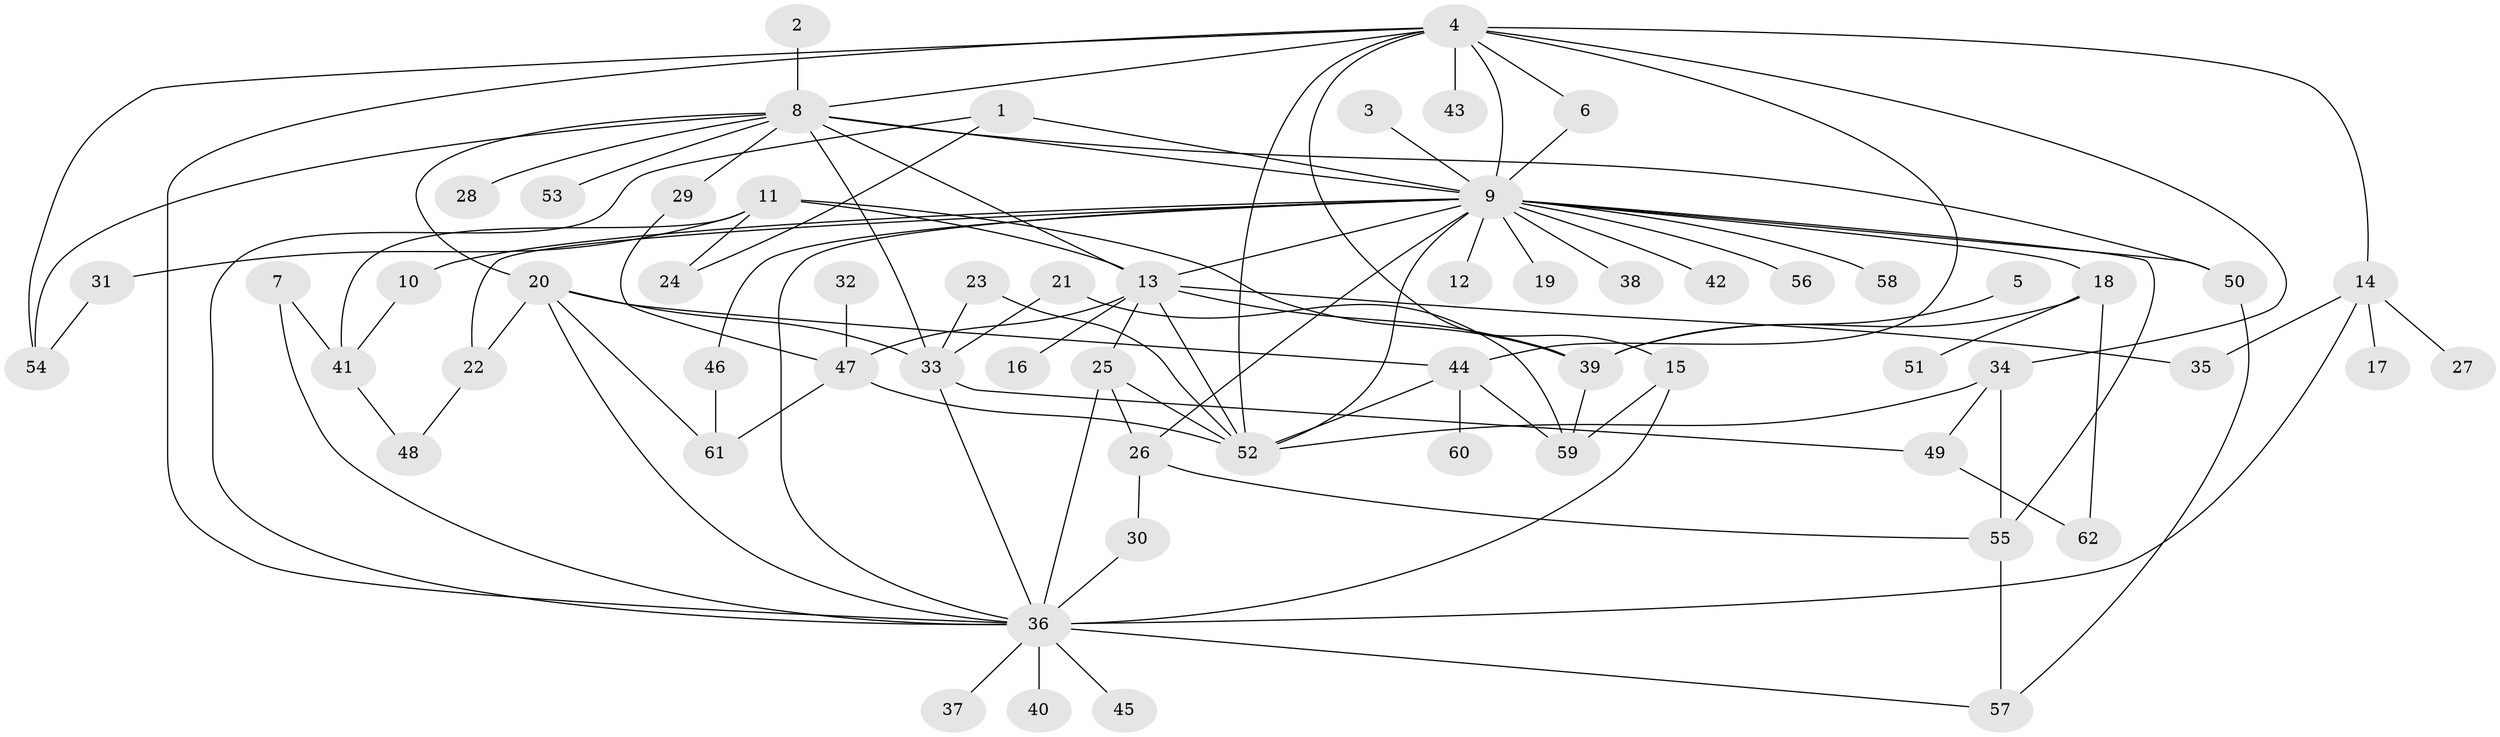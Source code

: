 // original degree distribution, {18: 0.008130081300813009, 4: 0.056910569105691054, 28: 0.008130081300813009, 14: 0.008130081300813009, 15: 0.008130081300813009, 2: 0.2845528455284553, 7: 0.016260162601626018, 13: 0.008130081300813009, 1: 0.42276422764227645, 5: 0.056910569105691054, 6: 0.024390243902439025, 9: 0.008130081300813009, 3: 0.08130081300813008, 10: 0.008130081300813009}
// Generated by graph-tools (version 1.1) at 2025/01/03/09/25 03:01:48]
// undirected, 62 vertices, 105 edges
graph export_dot {
graph [start="1"]
  node [color=gray90,style=filled];
  1;
  2;
  3;
  4;
  5;
  6;
  7;
  8;
  9;
  10;
  11;
  12;
  13;
  14;
  15;
  16;
  17;
  18;
  19;
  20;
  21;
  22;
  23;
  24;
  25;
  26;
  27;
  28;
  29;
  30;
  31;
  32;
  33;
  34;
  35;
  36;
  37;
  38;
  39;
  40;
  41;
  42;
  43;
  44;
  45;
  46;
  47;
  48;
  49;
  50;
  51;
  52;
  53;
  54;
  55;
  56;
  57;
  58;
  59;
  60;
  61;
  62;
  1 -- 9 [weight=1.0];
  1 -- 24 [weight=1.0];
  1 -- 36 [weight=1.0];
  2 -- 8 [weight=1.0];
  3 -- 9 [weight=1.0];
  4 -- 6 [weight=1.0];
  4 -- 8 [weight=1.0];
  4 -- 9 [weight=1.0];
  4 -- 14 [weight=1.0];
  4 -- 15 [weight=1.0];
  4 -- 34 [weight=1.0];
  4 -- 36 [weight=1.0];
  4 -- 43 [weight=1.0];
  4 -- 44 [weight=1.0];
  4 -- 52 [weight=1.0];
  4 -- 54 [weight=1.0];
  5 -- 39 [weight=1.0];
  6 -- 9 [weight=1.0];
  7 -- 36 [weight=1.0];
  7 -- 41 [weight=1.0];
  8 -- 9 [weight=1.0];
  8 -- 13 [weight=1.0];
  8 -- 20 [weight=1.0];
  8 -- 28 [weight=1.0];
  8 -- 29 [weight=1.0];
  8 -- 33 [weight=1.0];
  8 -- 50 [weight=1.0];
  8 -- 53 [weight=1.0];
  8 -- 54 [weight=1.0];
  9 -- 10 [weight=1.0];
  9 -- 12 [weight=1.0];
  9 -- 13 [weight=1.0];
  9 -- 18 [weight=2.0];
  9 -- 19 [weight=1.0];
  9 -- 22 [weight=1.0];
  9 -- 26 [weight=1.0];
  9 -- 36 [weight=1.0];
  9 -- 38 [weight=1.0];
  9 -- 42 [weight=1.0];
  9 -- 46 [weight=1.0];
  9 -- 50 [weight=1.0];
  9 -- 52 [weight=1.0];
  9 -- 55 [weight=1.0];
  9 -- 56 [weight=1.0];
  9 -- 58 [weight=1.0];
  10 -- 41 [weight=1.0];
  11 -- 13 [weight=2.0];
  11 -- 24 [weight=1.0];
  11 -- 31 [weight=1.0];
  11 -- 39 [weight=1.0];
  11 -- 41 [weight=2.0];
  13 -- 16 [weight=1.0];
  13 -- 25 [weight=1.0];
  13 -- 35 [weight=1.0];
  13 -- 39 [weight=1.0];
  13 -- 47 [weight=1.0];
  13 -- 52 [weight=1.0];
  14 -- 17 [weight=1.0];
  14 -- 27 [weight=1.0];
  14 -- 35 [weight=1.0];
  14 -- 36 [weight=2.0];
  15 -- 36 [weight=1.0];
  15 -- 59 [weight=1.0];
  18 -- 39 [weight=1.0];
  18 -- 51 [weight=1.0];
  18 -- 62 [weight=1.0];
  20 -- 22 [weight=1.0];
  20 -- 33 [weight=2.0];
  20 -- 36 [weight=1.0];
  20 -- 44 [weight=1.0];
  20 -- 61 [weight=1.0];
  21 -- 33 [weight=1.0];
  21 -- 59 [weight=1.0];
  22 -- 48 [weight=1.0];
  23 -- 33 [weight=1.0];
  23 -- 52 [weight=1.0];
  25 -- 26 [weight=1.0];
  25 -- 36 [weight=1.0];
  25 -- 52 [weight=1.0];
  26 -- 30 [weight=1.0];
  26 -- 55 [weight=1.0];
  29 -- 47 [weight=1.0];
  30 -- 36 [weight=1.0];
  31 -- 54 [weight=1.0];
  32 -- 47 [weight=1.0];
  33 -- 36 [weight=1.0];
  33 -- 49 [weight=1.0];
  34 -- 49 [weight=1.0];
  34 -- 52 [weight=1.0];
  34 -- 55 [weight=1.0];
  36 -- 37 [weight=1.0];
  36 -- 40 [weight=1.0];
  36 -- 45 [weight=1.0];
  36 -- 57 [weight=1.0];
  39 -- 59 [weight=1.0];
  41 -- 48 [weight=1.0];
  44 -- 52 [weight=1.0];
  44 -- 59 [weight=1.0];
  44 -- 60 [weight=1.0];
  46 -- 61 [weight=1.0];
  47 -- 52 [weight=1.0];
  47 -- 61 [weight=1.0];
  49 -- 62 [weight=1.0];
  50 -- 57 [weight=1.0];
  55 -- 57 [weight=1.0];
}

